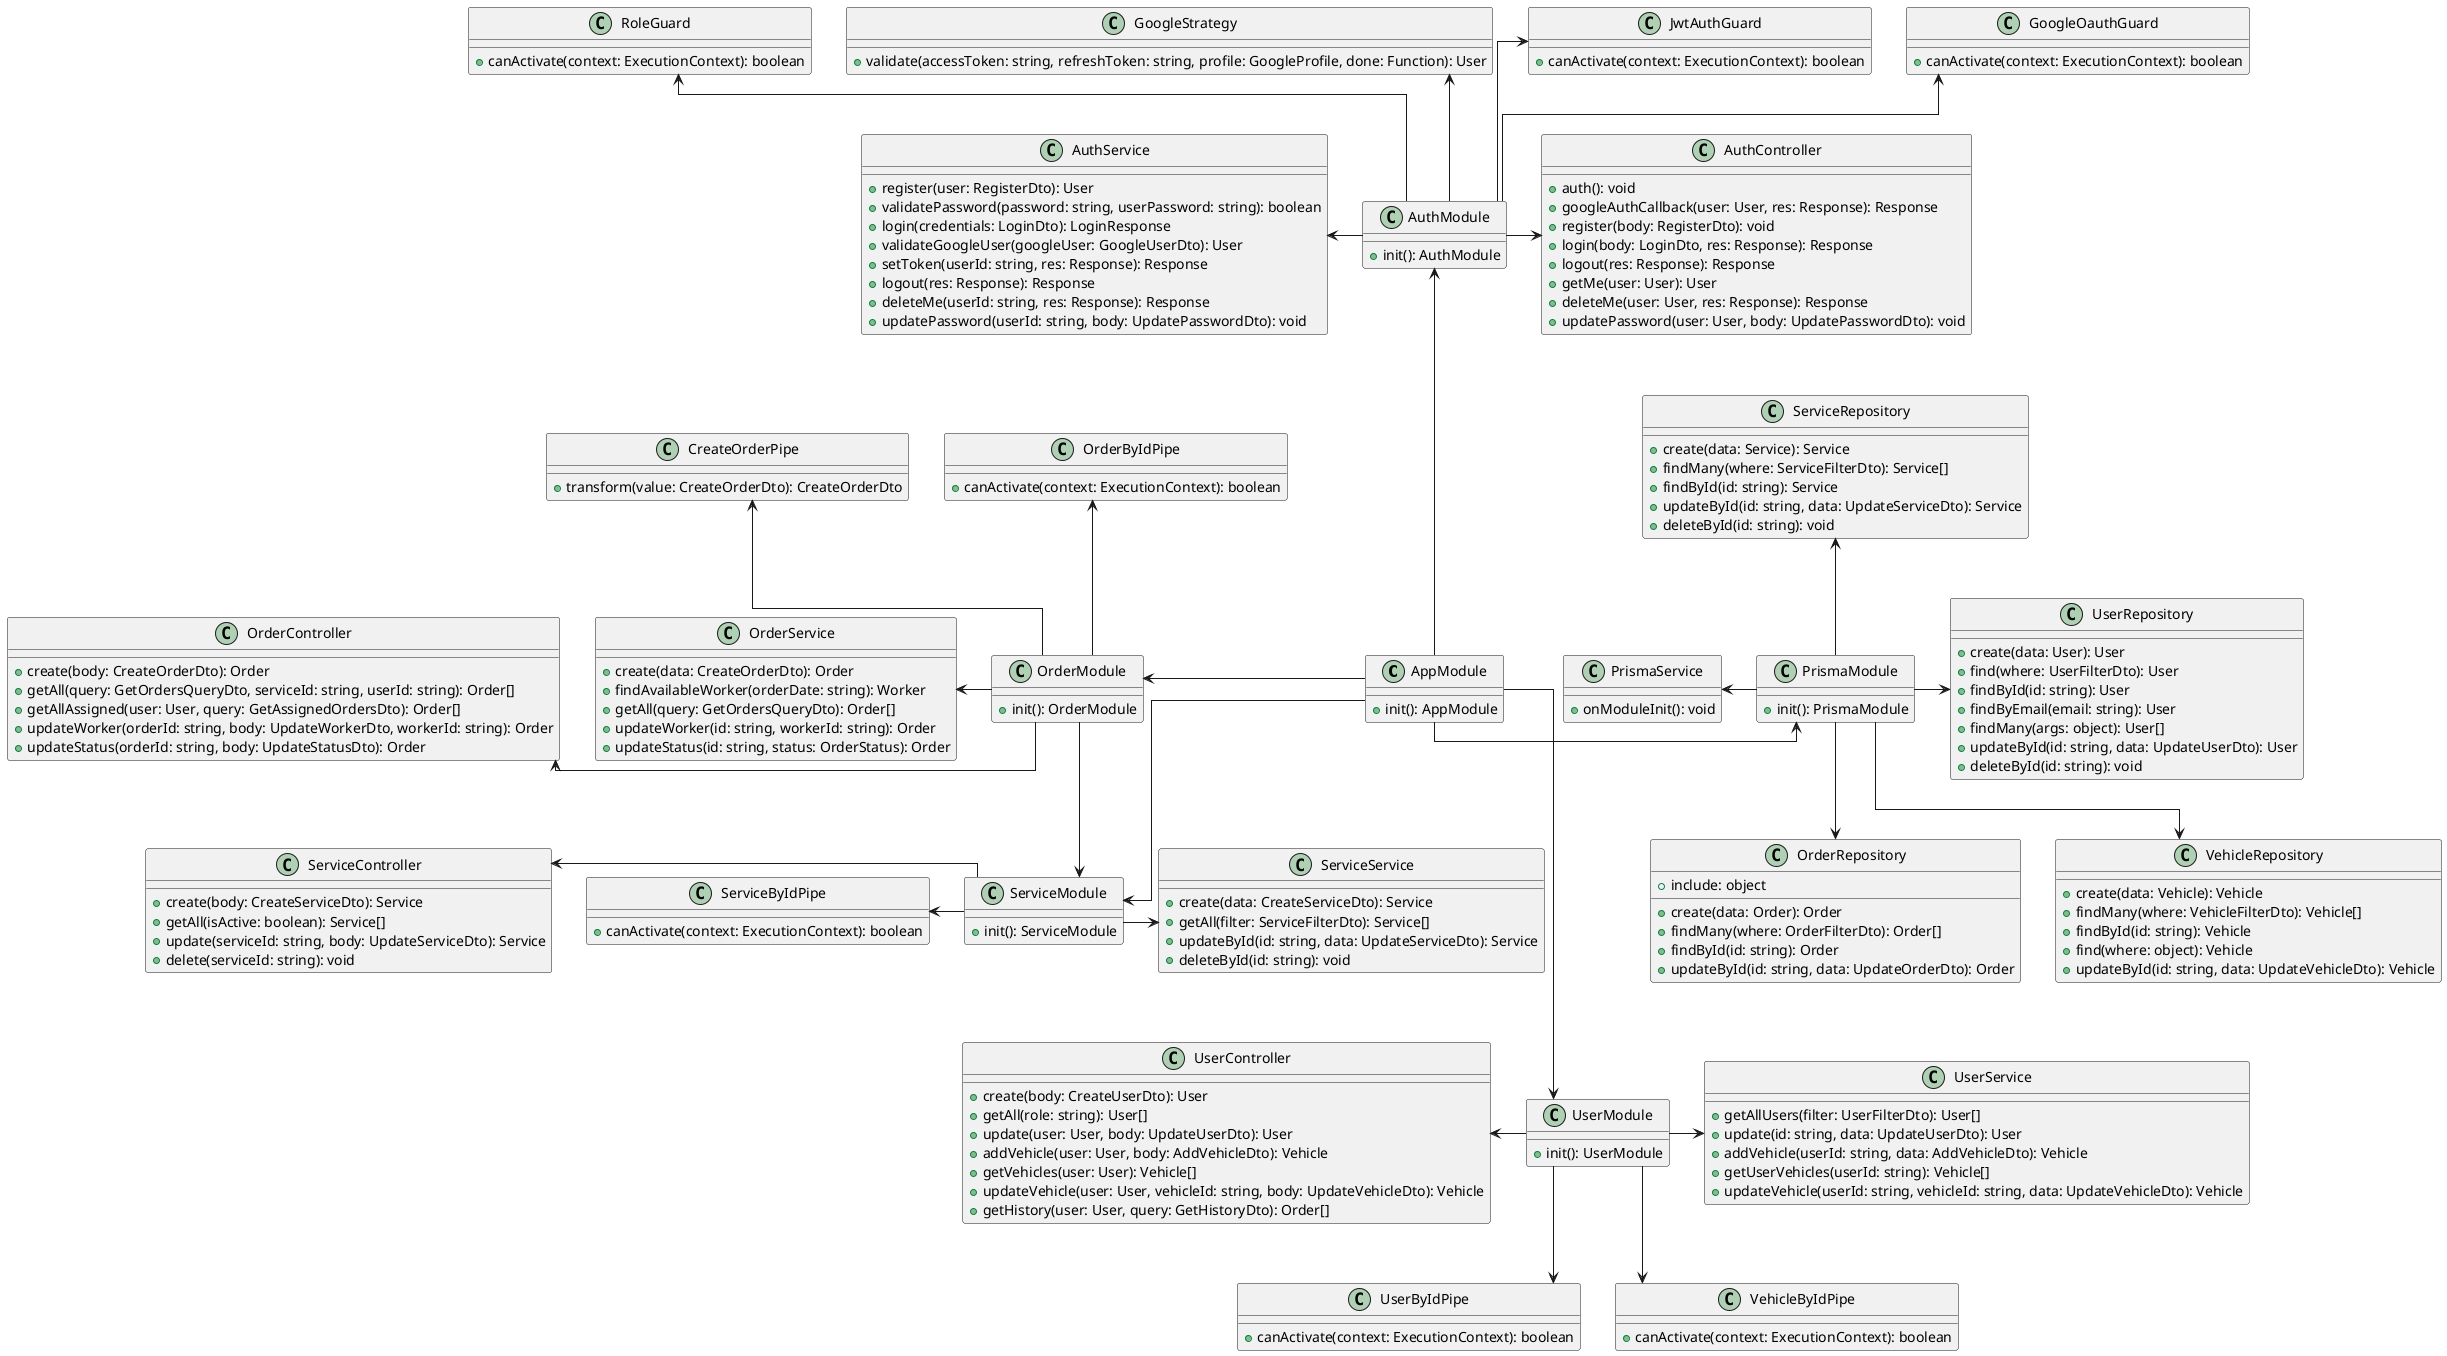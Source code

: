 @startuml
left to right direction
top to bottom direction
skinparam classAttributeIconSize 10
skinparam linetype ortho

class AppModule {
  + init(): AppModule
}

class AuthController {
  + auth(): void
  + googleAuthCallback(user: User, res: Response): Response
  + register(body: RegisterDto): void
  + login(body: LoginDto, res: Response): Response
  + logout(res: Response): Response
  + getMe(user: User): User
  + deleteMe(user: User, res: Response): Response
  + updatePassword(user: User, body: UpdatePasswordDto): void
}

class OrderController {
  + create(body: CreateOrderDto): Order
  + getAll(query: GetOrdersQueryDto, serviceId: string, userId: string): Order[]
  + getAllAssigned(user: User, query: GetAssignedOrdersDto): Order[]
  + updateWorker(orderId: string, body: UpdateWorkerDto, workerId: string): Order
  + updateStatus(orderId: string, body: UpdateStatusDto): Order
}

class ServiceController {
  + create(body: CreateServiceDto): Service
  + getAll(isActive: boolean): Service[]
  + update(serviceId: string, body: UpdateServiceDto): Service
  + delete(serviceId: string): void
}

class UserController {
  + create(body: CreateUserDto): User
  + getAll(role: string): User[]
  + update(user: User, body: UpdateUserDto): User
  + addVehicle(user: User, body: AddVehicleDto): Vehicle
  + getVehicles(user: User): Vehicle[]
  + updateVehicle(user: User, vehicleId: string, body: UpdateVehicleDto): Vehicle
  + getHistory(user: User, query: GetHistoryDto): Order[]
}

class PrismaService {
  + onModuleInit(): void
}

class AuthModule {
  + init(): AuthModule
}

class OrderModule {
  + init(): OrderModule
}

class PrismaModule {
  + init(): PrismaModule
}

class ServiceModule {
  + init(): ServiceModule
}

class UserModule {
  + init(): UserModule
}

class AuthService {
  + register(user: RegisterDto): User
  + validatePassword(password: string, userPassword: string): boolean
  + login(credentials: LoginDto): LoginResponse
  + validateGoogleUser(googleUser: GoogleUserDto): User
  + setToken(userId: string, res: Response): Response
  + logout(res: Response): Response
  + deleteMe(userId: string, res: Response): Response
  + updatePassword(userId: string, body: UpdatePasswordDto): void
}

class OrderService {
  + create(data: CreateOrderDto): Order
  + findAvailableWorker(orderDate: string): Worker
  + getAll(query: GetOrdersQueryDto): Order[]
  + updateWorker(id: string, workerId: string): Order
  + updateStatus(id: string, status: OrderStatus): Order
}

class ServiceService {
  + create(data: CreateServiceDto): Service
  + getAll(filter: ServiceFilterDto): Service[]
  + updateById(id: string, data: UpdateServiceDto): Service
  + deleteById(id: string): void
}

class UserService {
  + getAllUsers(filter: UserFilterDto): User[]
  + update(id: string, data: UpdateUserDto): User
  + addVehicle(userId: string, data: AddVehicleDto): Vehicle
  + getUserVehicles(userId: string): Vehicle[]
  + updateVehicle(userId: string, vehicleId: string, data: UpdateVehicleDto): Vehicle
}

class OrderRepository {
  + include: object
  + create(data: Order): Order
  + findMany(where: OrderFilterDto): Order[]
  + findById(id: string): Order
  + updateById(id: string, data: UpdateOrderDto): Order
}

class ServiceRepository {
  + create(data: Service): Service
  + findMany(where: ServiceFilterDto): Service[]
  + findById(id: string): Service
  + updateById(id: string, data: UpdateServiceDto): Service
  + deleteById(id: string): void
}

class UserRepository {
  + create(data: User): User
  + find(where: UserFilterDto): User
  + findById(id: string): User
  + findByEmail(email: string): User
  + findMany(args: object): User[]
  + updateById(id: string, data: UpdateUserDto): User
  + deleteById(id: string): void
}

class VehicleRepository {
  + create(data: Vehicle): Vehicle
  + findMany(where: VehicleFilterDto): Vehicle[]
  + findById(id: string): Vehicle
  + find(where: object): Vehicle
  + updateById(id: string, data: UpdateVehicleDto): Vehicle
}

class OrderByIdPipe {
  + canActivate(context: ExecutionContext): boolean
}

class ServiceByIdPipe {
  + canActivate(context: ExecutionContext): boolean
}

class UserByIdPipe {
  + canActivate(context: ExecutionContext): boolean
}

class VehicleByIdPipe {
  + canActivate(context: ExecutionContext): boolean
}

class GoogleOauthGuard {
  + canActivate(context: ExecutionContext): boolean
}

class JwtAuthGuard {
  + canActivate(context: ExecutionContext): boolean
}

class RoleGuard {
  + canActivate(context: ExecutionContext): boolean
}

class GoogleStrategy {
  + validate(accessToken: string, refreshToken: string, profile: GoogleProfile, done: Function): User
}

class CreateOrderPipe {
  + transform(value: CreateOrderDto): CreateOrderDto
}

AppModule -r-> PrismaModule
AppModule --up-> AuthModule
AppModule ---> UserModule
AppModule --> ServiceModule
AppModule -l> OrderModule

AuthModule -l> AuthService
AuthModule -u-> GoogleOauthGuard
AuthModule -u-> JwtAuthGuard
AuthModule -u-> GoogleStrategy
AuthModule -u-> RoleGuard
AuthModule -r> AuthController

OrderModule --> ServiceModule
OrderModule -l-> OrderService
OrderModule -u-> OrderByIdPipe
OrderModule -u-> CreateOrderPipe
OrderModule -l-> OrderController

PrismaModule -u> PrismaService
PrismaModule -r-> UserRepository
PrismaModule --> VehicleRepository
PrismaModule -u-> ServiceRepository
PrismaModule --> OrderRepository

ServiceModule -r> ServiceService
ServiceModule -l> ServiceByIdPipe
ServiceModule -l-> ServiceController

UserModule -r-> UserService
UserModule -l-> UserController
UserModule --> UserByIdPipe
UserModule --> VehicleByIdPipe

@enduml
